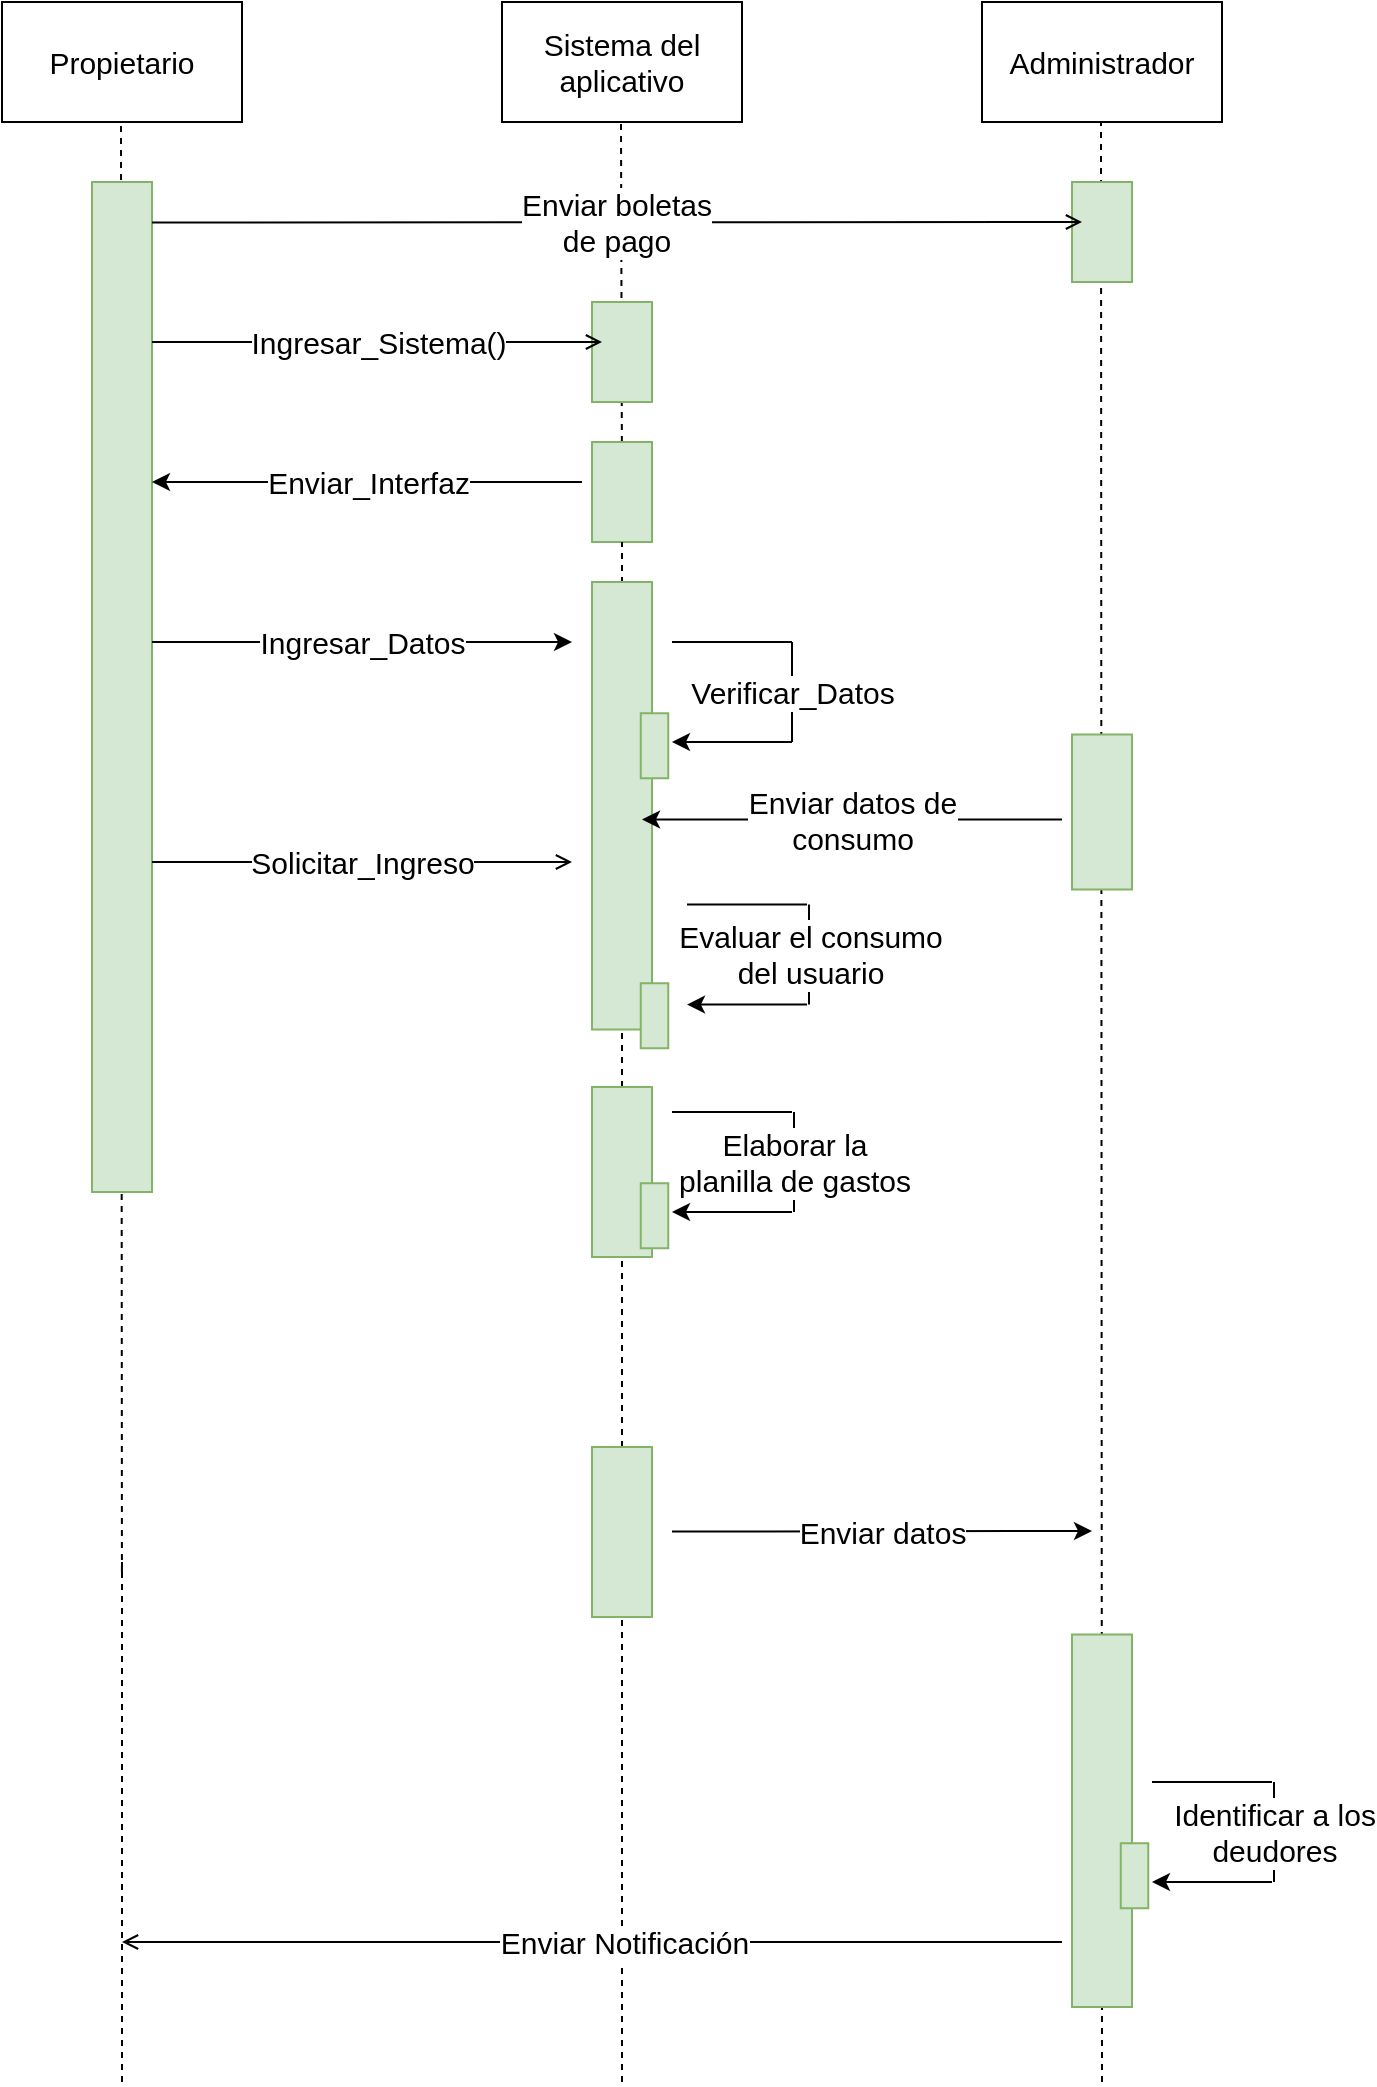 <mxfile version="14.8.4" type="google"><diagram id="On1nAg3afhr8AEpdOuuL" name="Page-1"><mxGraphModel dx="1422" dy="705" grid="1" gridSize="10" guides="1" tooltips="1" connect="1" arrows="1" fold="1" page="1" pageScale="1" pageWidth="827" pageHeight="1169" math="0" shadow="0"><root><mxCell id="0"/><mxCell id="1" parent="0"/><mxCell id="jHTSAGU4deaHukShdgH_-3" value="" style="endArrow=none;dashed=1;html=1;startArrow=none;" parent="1" edge="1"><mxGeometry width="50" height="50" relative="1" as="geometry"><mxPoint x="179.962" y="815" as="sourcePoint"/><mxPoint x="179.5" y="90" as="targetPoint"/></mxGeometry></mxCell><mxCell id="jHTSAGU4deaHukShdgH_-2" value="" style="rounded=0;whiteSpace=wrap;html=1;rotation=90;fillColor=#d5e8d4;strokeColor=#82b366;" parent="1" vertex="1"><mxGeometry x="-72.5" y="357.5" width="505" height="30" as="geometry"/></mxCell><mxCell id="sUxbwOrkrg0RdryupWlg-1" value="&lt;font style=&quot;font-size: 15px&quot;&gt;Propietario&lt;/font&gt;" style="rounded=0;whiteSpace=wrap;html=1;" vertex="1" parent="1"><mxGeometry x="120" y="30" width="120" height="60" as="geometry"/></mxCell><mxCell id="sUxbwOrkrg0RdryupWlg-3" value="" style="endArrow=none;dashed=1;html=1;startArrow=none;" edge="1" parent="1" source="sUxbwOrkrg0RdryupWlg-16"><mxGeometry width="50" height="50" relative="1" as="geometry"><mxPoint x="430" y="420" as="sourcePoint"/><mxPoint x="429.5" y="90" as="targetPoint"/></mxGeometry></mxCell><mxCell id="sUxbwOrkrg0RdryupWlg-5" value="&lt;font style=&quot;font-size: 15px&quot;&gt;Sistema del &lt;br&gt;aplicativo&lt;/font&gt;" style="rounded=0;whiteSpace=wrap;html=1;" vertex="1" parent="1"><mxGeometry x="370" y="30" width="120" height="60" as="geometry"/></mxCell><mxCell id="sUxbwOrkrg0RdryupWlg-6" value="" style="endArrow=none;dashed=1;html=1;" edge="1" parent="1"><mxGeometry width="50" height="50" relative="1" as="geometry"><mxPoint x="670" y="1070" as="sourcePoint"/><mxPoint x="669.5" y="90" as="targetPoint"/></mxGeometry></mxCell><mxCell id="sUxbwOrkrg0RdryupWlg-8" value="&lt;font style=&quot;font-size: 15px&quot;&gt;Administrador&lt;/font&gt;" style="rounded=0;whiteSpace=wrap;html=1;" vertex="1" parent="1"><mxGeometry x="610" y="30" width="120" height="60" as="geometry"/></mxCell><mxCell id="sUxbwOrkrg0RdryupWlg-13" value="&lt;font style=&quot;font-size: 15px&quot;&gt;Enviar_Interfaz&lt;/font&gt;" style="endArrow=classic;html=1;jumpSize=6;" edge="1" parent="1"><mxGeometry width="50" height="50" relative="1" as="geometry"><mxPoint x="410" y="270" as="sourcePoint"/><mxPoint x="195" y="270" as="targetPoint"/></mxGeometry></mxCell><mxCell id="sUxbwOrkrg0RdryupWlg-14" value="&lt;font style=&quot;font-size: 15px&quot;&gt;Ingresar_Datos&lt;br&gt;&lt;/font&gt;" style="endArrow=classic;html=1;jumpSize=6;" edge="1" parent="1"><mxGeometry width="50" height="50" relative="1" as="geometry"><mxPoint x="195" y="350" as="sourcePoint"/><mxPoint x="405" y="350" as="targetPoint"/></mxGeometry></mxCell><mxCell id="sUxbwOrkrg0RdryupWlg-16" value="" style="rounded=0;whiteSpace=wrap;html=1;rotation=90;fillColor=#d5e8d4;strokeColor=#82b366;" vertex="1" parent="1"><mxGeometry x="405" y="260" width="50" height="30" as="geometry"/></mxCell><mxCell id="sUxbwOrkrg0RdryupWlg-17" value="" style="endArrow=none;dashed=1;html=1;startArrow=none;" edge="1" parent="1" source="sUxbwOrkrg0RdryupWlg-38" target="sUxbwOrkrg0RdryupWlg-16"><mxGeometry width="50" height="50" relative="1" as="geometry"><mxPoint x="430" y="660" as="sourcePoint"/><mxPoint x="429.5" y="90" as="targetPoint"/></mxGeometry></mxCell><mxCell id="sUxbwOrkrg0RdryupWlg-18" value="" style="rounded=0;whiteSpace=wrap;html=1;rotation=90;fillColor=#d5e8d4;strokeColor=#82b366;" vertex="1" parent="1"><mxGeometry x="318.13" y="416.88" width="223.75" height="30" as="geometry"/></mxCell><mxCell id="sUxbwOrkrg0RdryupWlg-23" value="" style="endArrow=none;html=1;strokeWidth=1;" edge="1" parent="1"><mxGeometry width="50" height="50" relative="1" as="geometry"><mxPoint x="455" y="350" as="sourcePoint"/><mxPoint x="515" y="350" as="targetPoint"/></mxGeometry></mxCell><mxCell id="sUxbwOrkrg0RdryupWlg-24" value="" style="endArrow=classic;html=1;strokeWidth=1;endFill=1;" edge="1" parent="1"><mxGeometry width="50" height="50" relative="1" as="geometry"><mxPoint x="515" y="400" as="sourcePoint"/><mxPoint x="455" y="400" as="targetPoint"/></mxGeometry></mxCell><mxCell id="sUxbwOrkrg0RdryupWlg-25" value="&lt;font style=&quot;font-size: 15px&quot;&gt;Verificar_Datos&lt;/font&gt;" style="endArrow=none;html=1;strokeWidth=1;" edge="1" parent="1"><mxGeometry width="50" height="50" relative="1" as="geometry"><mxPoint x="515" y="350" as="sourcePoint"/><mxPoint x="515" y="400" as="targetPoint"/></mxGeometry></mxCell><mxCell id="sUxbwOrkrg0RdryupWlg-26" value="&lt;font style=&quot;font-size: 15px&quot;&gt;Solicitar_Ingreso&lt;br&gt;&lt;/font&gt;" style="endArrow=open;html=1;jumpSize=6;endFill=0;" edge="1" parent="1"><mxGeometry width="50" height="50" relative="1" as="geometry"><mxPoint x="195" y="460" as="sourcePoint"/><mxPoint x="405" y="460" as="targetPoint"/></mxGeometry></mxCell><mxCell id="sUxbwOrkrg0RdryupWlg-34" value="" style="endArrow=none;html=1;strokeWidth=1;" edge="1" parent="1"><mxGeometry width="50" height="50" relative="1" as="geometry"><mxPoint x="462.5" y="481.29" as="sourcePoint"/><mxPoint x="522.5" y="481.29" as="targetPoint"/></mxGeometry></mxCell><mxCell id="sUxbwOrkrg0RdryupWlg-35" value="" style="endArrow=classic;html=1;strokeWidth=1;endFill=1;" edge="1" parent="1"><mxGeometry width="50" height="50" relative="1" as="geometry"><mxPoint x="522.5" y="531.29" as="sourcePoint"/><mxPoint x="462.5" y="531.29" as="targetPoint"/></mxGeometry></mxCell><mxCell id="sUxbwOrkrg0RdryupWlg-37" value="&lt;font style=&quot;font-size: 15px&quot;&gt;Evaluar el consumo &lt;br&gt;del usuario&lt;/font&gt;" style="endArrow=none;html=1;strokeWidth=1;" edge="1" parent="1"><mxGeometry width="50" height="50" relative="1" as="geometry"><mxPoint x="523.5" y="531.29" as="sourcePoint"/><mxPoint x="523.5" y="481.29" as="targetPoint"/></mxGeometry></mxCell><mxCell id="sUxbwOrkrg0RdryupWlg-38" value="" style="rounded=0;whiteSpace=wrap;html=1;rotation=90;fillColor=#d5e8d4;strokeColor=#82b366;" vertex="1" parent="1"><mxGeometry x="387.5" y="780" width="85" height="30" as="geometry"/></mxCell><mxCell id="sUxbwOrkrg0RdryupWlg-39" value="" style="endArrow=none;dashed=1;html=1;startArrow=none;" edge="1" parent="1" target="sUxbwOrkrg0RdryupWlg-38"><mxGeometry width="50" height="50" relative="1" as="geometry"><mxPoint x="430" y="980" as="sourcePoint"/><mxPoint x="430" y="300" as="targetPoint"/></mxGeometry></mxCell><mxCell id="sUxbwOrkrg0RdryupWlg-41" value="" style="endArrow=none;html=1;strokeWidth=1;" edge="1" parent="1"><mxGeometry width="50" height="50" relative="1" as="geometry"><mxPoint x="455" y="585" as="sourcePoint"/><mxPoint x="515" y="585" as="targetPoint"/></mxGeometry></mxCell><mxCell id="sUxbwOrkrg0RdryupWlg-42" value="" style="endArrow=classic;html=1;strokeWidth=1;endFill=1;" edge="1" parent="1"><mxGeometry width="50" height="50" relative="1" as="geometry"><mxPoint x="515" y="635" as="sourcePoint"/><mxPoint x="455" y="635" as="targetPoint"/></mxGeometry></mxCell><mxCell id="sUxbwOrkrg0RdryupWlg-43" value="&lt;span style=&quot;font-size: 15px&quot;&gt;Elaborar la &lt;br&gt;planilla de gastos&lt;/span&gt;" style="endArrow=none;html=1;strokeWidth=1;" edge="1" parent="1"><mxGeometry width="50" height="50" relative="1" as="geometry"><mxPoint x="516" y="635" as="sourcePoint"/><mxPoint x="516" y="585" as="targetPoint"/></mxGeometry></mxCell><mxCell id="sUxbwOrkrg0RdryupWlg-44" value="" style="rounded=0;whiteSpace=wrap;html=1;rotation=90;fillColor=#d5e8d4;strokeColor=#82b366;" vertex="1" parent="1"><mxGeometry x="387.5" y="600" width="85" height="30" as="geometry"/></mxCell><mxCell id="sUxbwOrkrg0RdryupWlg-46" value="" style="endArrow=none;dashed=1;html=1;" edge="1" parent="1"><mxGeometry width="50" height="50" relative="1" as="geometry"><mxPoint x="180" y="1070" as="sourcePoint"/><mxPoint x="180" y="810" as="targetPoint"/></mxGeometry></mxCell><mxCell id="sUxbwOrkrg0RdryupWlg-49" value="" style="endArrow=none;dashed=1;html=1;" edge="1" parent="1"><mxGeometry width="50" height="50" relative="1" as="geometry"><mxPoint x="430" y="1070" as="sourcePoint"/><mxPoint x="430" y="960" as="targetPoint"/></mxGeometry></mxCell><mxCell id="sUxbwOrkrg0RdryupWlg-40" value="&lt;span style=&quot;font-size: 15px&quot;&gt;Enviar datos&lt;br&gt;&lt;/span&gt;" style="endArrow=classic;html=1;strokeWidth=1;" edge="1" parent="1"><mxGeometry width="50" height="50" relative="1" as="geometry"><mxPoint x="455" y="794.79" as="sourcePoint"/><mxPoint x="665" y="794.5" as="targetPoint"/></mxGeometry></mxCell><mxCell id="sUxbwOrkrg0RdryupWlg-56" value="" style="endArrow=none;html=1;strokeWidth=1;" edge="1" parent="1"><mxGeometry width="50" height="50" relative="1" as="geometry"><mxPoint x="695" y="920" as="sourcePoint"/><mxPoint x="755" y="920" as="targetPoint"/></mxGeometry></mxCell><mxCell id="sUxbwOrkrg0RdryupWlg-57" value="" style="endArrow=classic;html=1;strokeWidth=1;endFill=1;" edge="1" parent="1"><mxGeometry width="50" height="50" relative="1" as="geometry"><mxPoint x="755" y="970" as="sourcePoint"/><mxPoint x="695" y="970" as="targetPoint"/></mxGeometry></mxCell><mxCell id="sUxbwOrkrg0RdryupWlg-58" value="&lt;font style=&quot;font-size: 15px&quot;&gt;Identificar a los&lt;br&gt;deudores&lt;/font&gt;" style="endArrow=none;html=1;strokeWidth=1;" edge="1" parent="1"><mxGeometry width="50" height="50" relative="1" as="geometry"><mxPoint x="756" y="970" as="sourcePoint"/><mxPoint x="756" y="920" as="targetPoint"/></mxGeometry></mxCell><mxCell id="sUxbwOrkrg0RdryupWlg-59" value="" style="rounded=0;whiteSpace=wrap;html=1;rotation=90;fillColor=#d5e8d4;strokeColor=#82b366;" vertex="1" parent="1"><mxGeometry x="576.88" y="924.38" width="186.25" height="30" as="geometry"/></mxCell><mxCell id="sUxbwOrkrg0RdryupWlg-61" value="" style="endArrow=open;html=1;strokeWidth=1;endFill=0;" edge="1" parent="1"><mxGeometry width="50" height="50" relative="1" as="geometry"><mxPoint x="650" y="1000" as="sourcePoint"/><mxPoint x="180" y="1000" as="targetPoint"/></mxGeometry></mxCell><mxCell id="sUxbwOrkrg0RdryupWlg-62" value="Enviar Notificación" style="edgeLabel;html=1;align=center;verticalAlign=middle;resizable=0;points=[];fontSize=15;" vertex="1" connectable="0" parent="sUxbwOrkrg0RdryupWlg-61"><mxGeometry x="0.36" y="5" relative="1" as="geometry"><mxPoint x="100" y="-5" as="offset"/></mxGeometry></mxCell><mxCell id="sUxbwOrkrg0RdryupWlg-69" value="" style="rounded=0;whiteSpace=wrap;html=1;rotation=90;fillColor=#d5e8d4;strokeColor=#82b366;" vertex="1" parent="1"><mxGeometry x="430" y="630" width="32.5" height="13.75" as="geometry"/></mxCell><mxCell id="sUxbwOrkrg0RdryupWlg-70" value="" style="rounded=0;whiteSpace=wrap;html=1;rotation=90;fillColor=#d5e8d4;strokeColor=#82b366;" vertex="1" parent="1"><mxGeometry x="430" y="530" width="32.5" height="13.75" as="geometry"/></mxCell><mxCell id="sUxbwOrkrg0RdryupWlg-71" value="" style="rounded=0;whiteSpace=wrap;html=1;rotation=90;fillColor=#d5e8d4;strokeColor=#82b366;" vertex="1" parent="1"><mxGeometry x="430" y="395" width="32.5" height="13.75" as="geometry"/></mxCell><mxCell id="sUxbwOrkrg0RdryupWlg-72" value="" style="rounded=0;whiteSpace=wrap;html=1;rotation=90;fillColor=#d5e8d4;strokeColor=#82b366;" vertex="1" parent="1"><mxGeometry x="670" y="960" width="32.5" height="13.75" as="geometry"/></mxCell><mxCell id="sUxbwOrkrg0RdryupWlg-73" value="" style="rounded=0;whiteSpace=wrap;html=1;rotation=90;fillColor=#d5e8d4;strokeColor=#82b366;" vertex="1" parent="1"><mxGeometry x="631.26" y="420" width="77.5" height="30" as="geometry"/></mxCell><mxCell id="sUxbwOrkrg0RdryupWlg-74" value="&lt;font style=&quot;font-size: 15px&quot;&gt;Enviar datos de&lt;br&gt;consumo&lt;br&gt;&lt;/font&gt;" style="endArrow=classic;html=1;jumpSize=6;" edge="1" parent="1"><mxGeometry width="50" height="50" relative="1" as="geometry"><mxPoint x="650" y="438.75" as="sourcePoint"/><mxPoint x="440" y="438.75" as="targetPoint"/></mxGeometry></mxCell><mxCell id="sUxbwOrkrg0RdryupWlg-77" value="" style="rounded=0;whiteSpace=wrap;html=1;rotation=90;fillColor=#d5e8d4;strokeColor=#82b366;" vertex="1" parent="1"><mxGeometry x="405" y="190" width="50" height="30" as="geometry"/></mxCell><mxCell id="sUxbwOrkrg0RdryupWlg-78" value="" style="rounded=0;whiteSpace=wrap;html=1;rotation=90;fillColor=#d5e8d4;strokeColor=#82b366;" vertex="1" parent="1"><mxGeometry x="645.01" y="130" width="50" height="30" as="geometry"/></mxCell><mxCell id="sUxbwOrkrg0RdryupWlg-47" value="&lt;font style=&quot;font-size: 15px&quot;&gt;Enviar boletas&lt;br&gt;de pago&lt;br&gt;&lt;/font&gt;" style="endArrow=open;html=1;strokeWidth=1;endFill=0;" edge="1" parent="1"><mxGeometry width="50" height="50" relative="1" as="geometry"><mxPoint x="195" y="140.29" as="sourcePoint"/><mxPoint x="660" y="140" as="targetPoint"/></mxGeometry></mxCell><mxCell id="sUxbwOrkrg0RdryupWlg-12" value="&lt;font style=&quot;font-size: 15px&quot;&gt;Ingresar_Sistema()&lt;/font&gt;" style="endArrow=open;html=1;jumpSize=6;endFill=0;" edge="1" parent="1"><mxGeometry width="50" height="50" relative="1" as="geometry"><mxPoint x="195" y="200" as="sourcePoint"/><mxPoint x="420" y="200" as="targetPoint"/></mxGeometry></mxCell></root></mxGraphModel></diagram></mxfile>